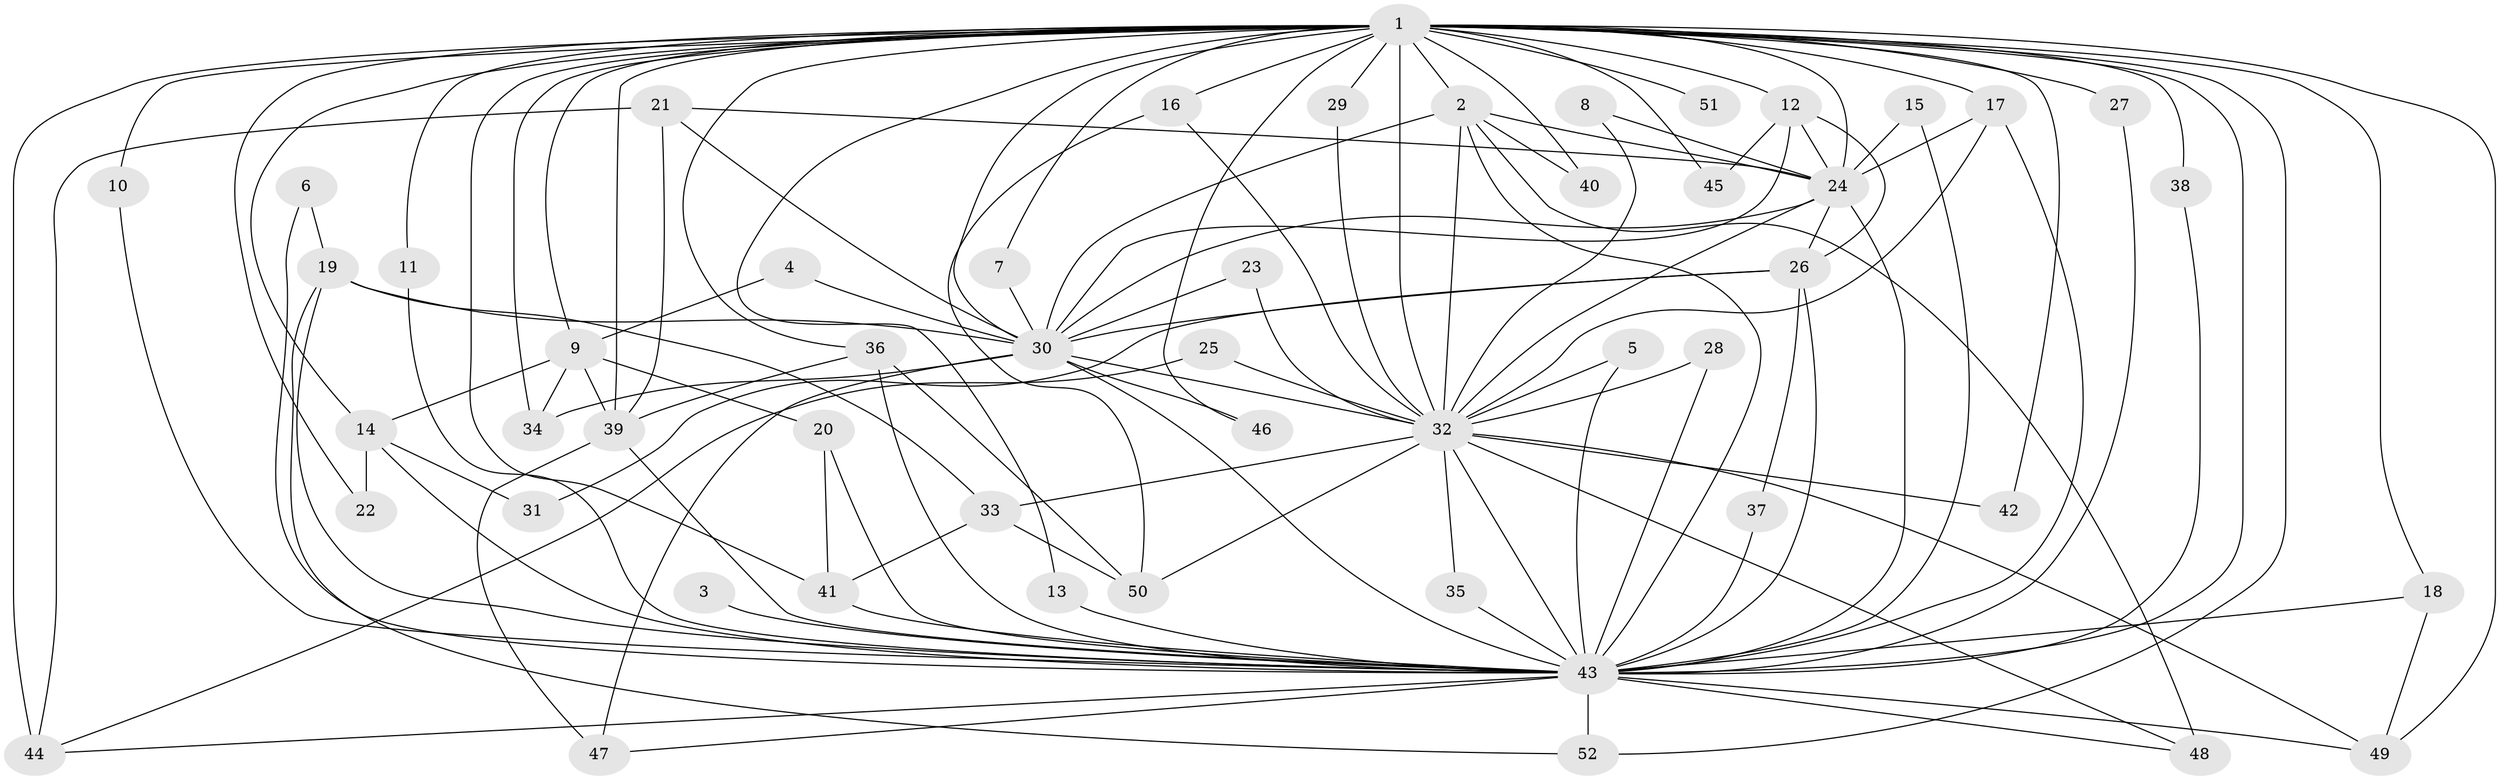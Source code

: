 // original degree distribution, {28: 0.009615384615384616, 19: 0.009615384615384616, 22: 0.009615384615384616, 14: 0.009615384615384616, 12: 0.009615384615384616, 29: 0.009615384615384616, 23: 0.019230769230769232, 16: 0.009615384615384616, 17: 0.009615384615384616, 8: 0.009615384615384616, 3: 0.19230769230769232, 4: 0.11538461538461539, 5: 0.028846153846153848, 2: 0.5288461538461539, 7: 0.009615384615384616, 6: 0.009615384615384616, 9: 0.009615384615384616}
// Generated by graph-tools (version 1.1) at 2025/49/03/09/25 03:49:39]
// undirected, 52 vertices, 124 edges
graph export_dot {
graph [start="1"]
  node [color=gray90,style=filled];
  1;
  2;
  3;
  4;
  5;
  6;
  7;
  8;
  9;
  10;
  11;
  12;
  13;
  14;
  15;
  16;
  17;
  18;
  19;
  20;
  21;
  22;
  23;
  24;
  25;
  26;
  27;
  28;
  29;
  30;
  31;
  32;
  33;
  34;
  35;
  36;
  37;
  38;
  39;
  40;
  41;
  42;
  43;
  44;
  45;
  46;
  47;
  48;
  49;
  50;
  51;
  52;
  1 -- 2 [weight=4.0];
  1 -- 7 [weight=1.0];
  1 -- 9 [weight=1.0];
  1 -- 10 [weight=1.0];
  1 -- 11 [weight=1.0];
  1 -- 12 [weight=1.0];
  1 -- 13 [weight=1.0];
  1 -- 14 [weight=1.0];
  1 -- 16 [weight=3.0];
  1 -- 17 [weight=1.0];
  1 -- 18 [weight=1.0];
  1 -- 22 [weight=1.0];
  1 -- 24 [weight=4.0];
  1 -- 27 [weight=2.0];
  1 -- 29 [weight=2.0];
  1 -- 30 [weight=4.0];
  1 -- 32 [weight=5.0];
  1 -- 34 [weight=1.0];
  1 -- 36 [weight=1.0];
  1 -- 38 [weight=1.0];
  1 -- 39 [weight=2.0];
  1 -- 40 [weight=1.0];
  1 -- 41 [weight=3.0];
  1 -- 42 [weight=1.0];
  1 -- 43 [weight=8.0];
  1 -- 44 [weight=3.0];
  1 -- 45 [weight=1.0];
  1 -- 46 [weight=1.0];
  1 -- 49 [weight=1.0];
  1 -- 51 [weight=4.0];
  1 -- 52 [weight=1.0];
  2 -- 24 [weight=1.0];
  2 -- 30 [weight=1.0];
  2 -- 32 [weight=2.0];
  2 -- 40 [weight=1.0];
  2 -- 43 [weight=2.0];
  2 -- 48 [weight=1.0];
  3 -- 43 [weight=2.0];
  4 -- 9 [weight=1.0];
  4 -- 30 [weight=1.0];
  5 -- 32 [weight=1.0];
  5 -- 43 [weight=1.0];
  6 -- 19 [weight=1.0];
  6 -- 43 [weight=1.0];
  7 -- 30 [weight=1.0];
  8 -- 24 [weight=1.0];
  8 -- 32 [weight=1.0];
  9 -- 14 [weight=1.0];
  9 -- 20 [weight=2.0];
  9 -- 34 [weight=1.0];
  9 -- 39 [weight=1.0];
  10 -- 43 [weight=1.0];
  11 -- 43 [weight=1.0];
  12 -- 24 [weight=1.0];
  12 -- 26 [weight=1.0];
  12 -- 30 [weight=1.0];
  12 -- 45 [weight=1.0];
  13 -- 43 [weight=1.0];
  14 -- 22 [weight=1.0];
  14 -- 31 [weight=1.0];
  14 -- 43 [weight=2.0];
  15 -- 24 [weight=1.0];
  15 -- 43 [weight=1.0];
  16 -- 32 [weight=1.0];
  16 -- 50 [weight=1.0];
  17 -- 24 [weight=1.0];
  17 -- 32 [weight=1.0];
  17 -- 43 [weight=1.0];
  18 -- 43 [weight=1.0];
  18 -- 49 [weight=1.0];
  19 -- 30 [weight=1.0];
  19 -- 33 [weight=1.0];
  19 -- 43 [weight=2.0];
  19 -- 52 [weight=1.0];
  20 -- 41 [weight=1.0];
  20 -- 43 [weight=1.0];
  21 -- 24 [weight=1.0];
  21 -- 30 [weight=1.0];
  21 -- 39 [weight=1.0];
  21 -- 44 [weight=1.0];
  23 -- 30 [weight=1.0];
  23 -- 32 [weight=1.0];
  24 -- 26 [weight=1.0];
  24 -- 30 [weight=1.0];
  24 -- 32 [weight=2.0];
  24 -- 43 [weight=2.0];
  25 -- 32 [weight=1.0];
  25 -- 44 [weight=1.0];
  26 -- 30 [weight=2.0];
  26 -- 31 [weight=1.0];
  26 -- 37 [weight=1.0];
  26 -- 43 [weight=3.0];
  27 -- 43 [weight=1.0];
  28 -- 32 [weight=1.0];
  28 -- 43 [weight=1.0];
  29 -- 32 [weight=1.0];
  30 -- 32 [weight=1.0];
  30 -- 34 [weight=1.0];
  30 -- 43 [weight=2.0];
  30 -- 46 [weight=1.0];
  30 -- 47 [weight=2.0];
  32 -- 33 [weight=1.0];
  32 -- 35 [weight=1.0];
  32 -- 42 [weight=1.0];
  32 -- 43 [weight=3.0];
  32 -- 48 [weight=1.0];
  32 -- 49 [weight=1.0];
  32 -- 50 [weight=2.0];
  33 -- 41 [weight=1.0];
  33 -- 50 [weight=1.0];
  35 -- 43 [weight=1.0];
  36 -- 39 [weight=1.0];
  36 -- 43 [weight=1.0];
  36 -- 50 [weight=1.0];
  37 -- 43 [weight=1.0];
  38 -- 43 [weight=1.0];
  39 -- 43 [weight=1.0];
  39 -- 47 [weight=1.0];
  41 -- 43 [weight=1.0];
  43 -- 44 [weight=1.0];
  43 -- 47 [weight=2.0];
  43 -- 48 [weight=1.0];
  43 -- 49 [weight=1.0];
  43 -- 52 [weight=1.0];
}
